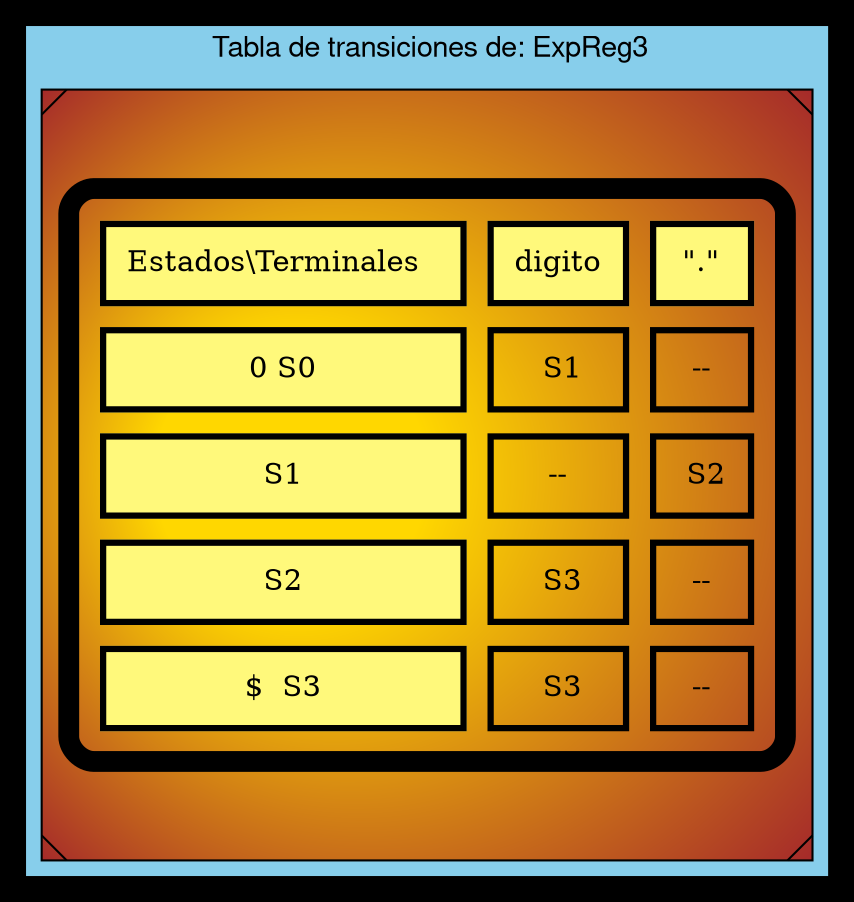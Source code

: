 digraph G { bgcolor="black"
   fontname="Helvetica,Arial,sans-serif"
  edge [fontname="Helvetica,Arial,sans-serif"]
  subgraph cluster1 {fillcolor="skyblue" style="filled"
  node [shape=Msquare fillcolor="gold:brown" style="radial" gradientangle=180]
  label = " Tabla de transiciones de: ExpReg3"
  a0 [label=<  
  <TABLE border="10" cellspacing="10" cellpadding="10" style="rounded" gradientangle="315">
  <TR>
      <TD border="3" bgcolor="#FFF97B">Estados\Terminales  </TD>
      <TD border="3" bgcolor="#FFF97B">digito</TD>
      <TD border="3" bgcolor="#FFF97B">"."</TD>
  </TR>
  <TR>
      <TD border="3" bgcolor="#FFF97B">0 S0</TD>
      <TD border="3" > S1</TD>
      <TD border="3" > -- </TD>
  </TR>
  <TR>
      <TD border="3" bgcolor="#FFF97B">S1</TD>
      <TD border="3" > -- </TD>
      <TD border="3" > S2</TD>
  </TR>
  <TR>
      <TD border="3" bgcolor="#FFF97B">S2</TD>
      <TD border="3" > S3</TD>
      <TD border="3" > -- </TD>
  </TR>
  <TR>
      <TD border="3" bgcolor="#FFF97B">$  S3</TD>
      <TD border="3" > S3</TD>
      <TD border="3" > -- </TD>
  </TR>

</TABLE>>];}}